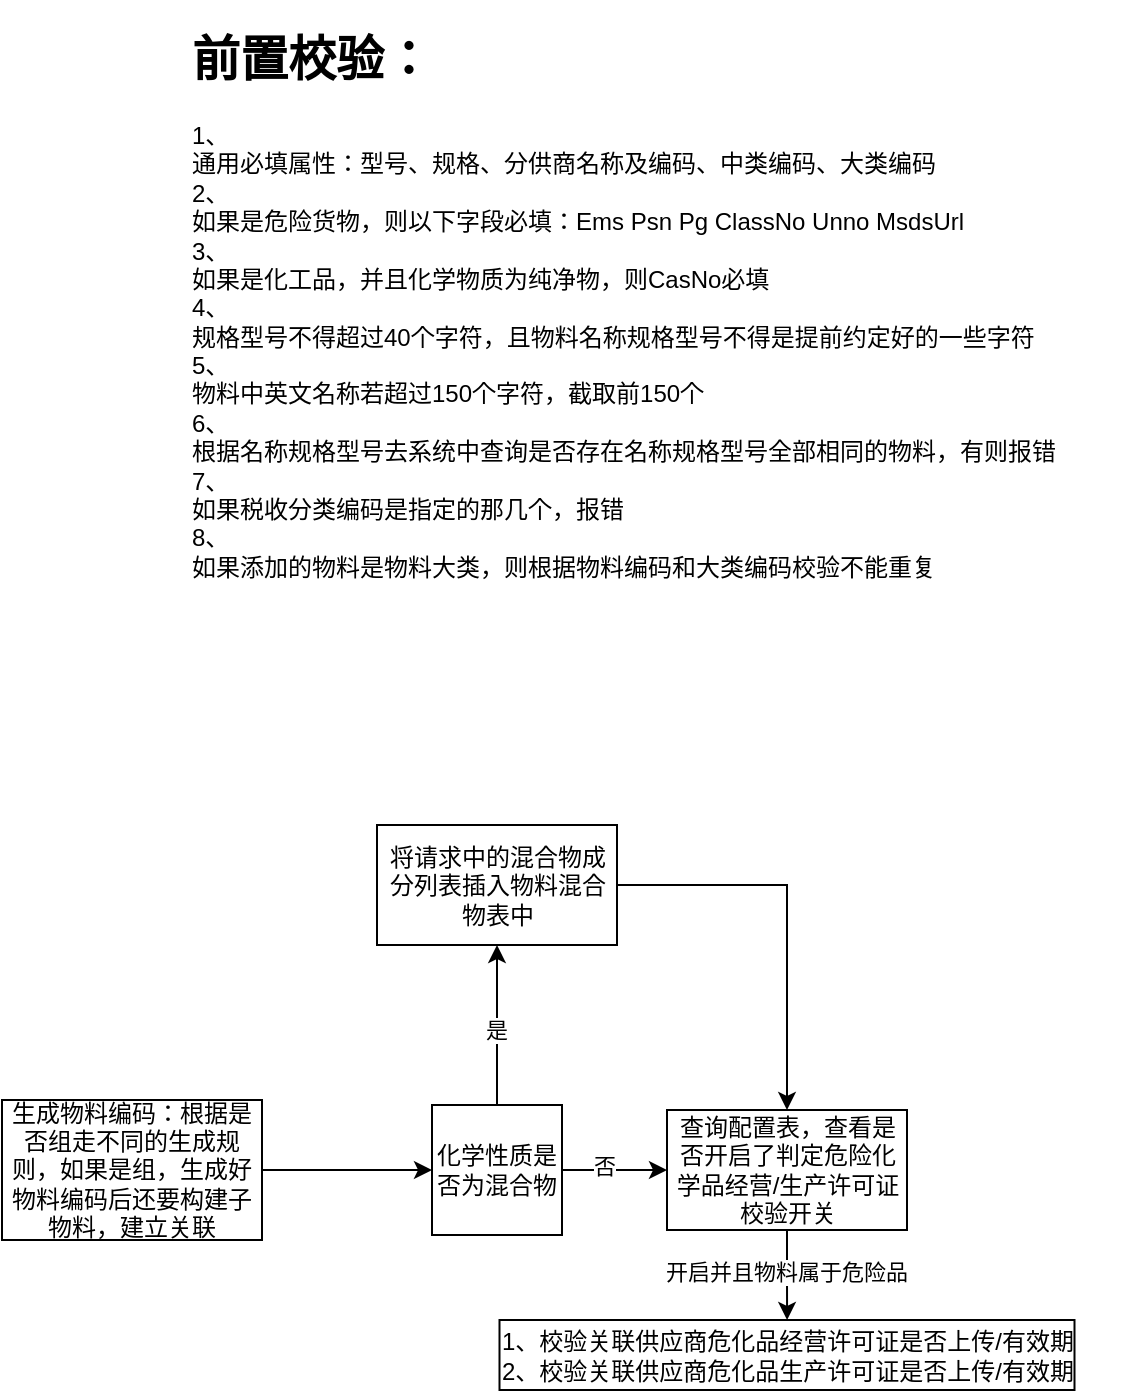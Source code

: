 <mxfile version="22.1.11" type="github">
  <diagram name="第 1 页" id="KGqY5eOQTbdGlDZYk4s8">
    <mxGraphModel dx="648" dy="809" grid="1" gridSize="10" guides="1" tooltips="1" connect="1" arrows="1" fold="1" page="1" pageScale="1" pageWidth="827" pageHeight="1169" math="0" shadow="0">
      <root>
        <mxCell id="0" />
        <mxCell id="1" parent="0" />
        <mxCell id="h73sEmdTAqjSbu8iskxw-2" value="&lt;h1&gt;前置校验：&lt;/h1&gt;&lt;div&gt;1、&lt;/div&gt;通用必填属性：型号、规格、分供商名称及编码、中类编码、大类编码&lt;div&gt;2、&lt;/div&gt;&lt;div&gt;如果是危险货物，则以下字段必填：Ems Psn Pg ClassNo Unno MsdsUrl&lt;/div&gt;&lt;div&gt;3、&lt;/div&gt;如果是化工品，并且化学物质为纯净物，则CasNo必填&lt;br&gt;4、&lt;br&gt;规格型号不得超过40个字符，且物料名称规格型号不得是提前约定好的一些字符&lt;br&gt;5、&lt;br&gt;物料中英文名称若超过150个字符，截取前150个&lt;br&gt;&lt;div style=&quot;border-color: var(--border-color);&quot;&gt;&lt;span style=&quot;background-color: initial;&quot;&gt;6、&lt;/span&gt;&lt;br&gt;&lt;/div&gt;根据名称规格型号去系统中查询是否存在名称规格型号全部相同的物料，有则报错&lt;br&gt;7、&lt;br&gt;如果税收分类编码是指定的那几个，报错&lt;br&gt;8、&lt;br&gt;如果添加的物料是物料大类，则根据物料编码和大类编码校验不能重复" style="text;html=1;strokeColor=none;fillColor=none;spacing=5;spacingTop=-20;whiteSpace=wrap;overflow=hidden;rounded=0;" vertex="1" parent="1">
          <mxGeometry x="100" y="80" width="470" height="370" as="geometry" />
        </mxCell>
        <mxCell id="h73sEmdTAqjSbu8iskxw-6" value="" style="edgeStyle=orthogonalEdgeStyle;rounded=0;orthogonalLoop=1;jettySize=auto;html=1;" edge="1" parent="1" source="h73sEmdTAqjSbu8iskxw-4" target="h73sEmdTAqjSbu8iskxw-5">
          <mxGeometry relative="1" as="geometry" />
        </mxCell>
        <mxCell id="h73sEmdTAqjSbu8iskxw-4" value="生成物料编码：根据是否组走不同的生成规则，如果是组，生成好物料编码后还要构建子物料，建立关联" style="rounded=0;whiteSpace=wrap;html=1;" vertex="1" parent="1">
          <mxGeometry x="10" y="620" width="130" height="70" as="geometry" />
        </mxCell>
        <mxCell id="h73sEmdTAqjSbu8iskxw-8" value="" style="edgeStyle=orthogonalEdgeStyle;rounded=0;orthogonalLoop=1;jettySize=auto;html=1;" edge="1" parent="1" source="h73sEmdTAqjSbu8iskxw-5" target="h73sEmdTAqjSbu8iskxw-7">
          <mxGeometry relative="1" as="geometry" />
        </mxCell>
        <mxCell id="h73sEmdTAqjSbu8iskxw-11" value="是" style="edgeLabel;html=1;align=center;verticalAlign=middle;resizable=0;points=[];" vertex="1" connectable="0" parent="h73sEmdTAqjSbu8iskxw-8">
          <mxGeometry x="-0.054" y="1" relative="1" as="geometry">
            <mxPoint as="offset" />
          </mxGeometry>
        </mxCell>
        <mxCell id="h73sEmdTAqjSbu8iskxw-13" value="" style="edgeStyle=orthogonalEdgeStyle;rounded=0;orthogonalLoop=1;jettySize=auto;html=1;" edge="1" parent="1" source="h73sEmdTAqjSbu8iskxw-5" target="h73sEmdTAqjSbu8iskxw-12">
          <mxGeometry relative="1" as="geometry" />
        </mxCell>
        <mxCell id="h73sEmdTAqjSbu8iskxw-14" value="否" style="edgeLabel;html=1;align=center;verticalAlign=middle;resizable=0;points=[];" vertex="1" connectable="0" parent="h73sEmdTAqjSbu8iskxw-13">
          <mxGeometry x="-0.208" y="2" relative="1" as="geometry">
            <mxPoint as="offset" />
          </mxGeometry>
        </mxCell>
        <mxCell id="h73sEmdTAqjSbu8iskxw-5" value="化学性质是否为混合物" style="whiteSpace=wrap;html=1;rounded=0;" vertex="1" parent="1">
          <mxGeometry x="225" y="622.5" width="65" height="65" as="geometry" />
        </mxCell>
        <mxCell id="h73sEmdTAqjSbu8iskxw-15" style="edgeStyle=orthogonalEdgeStyle;rounded=0;orthogonalLoop=1;jettySize=auto;html=1;entryX=0.5;entryY=0;entryDx=0;entryDy=0;" edge="1" parent="1" source="h73sEmdTAqjSbu8iskxw-7" target="h73sEmdTAqjSbu8iskxw-12">
          <mxGeometry relative="1" as="geometry" />
        </mxCell>
        <mxCell id="h73sEmdTAqjSbu8iskxw-7" value="将请求中的混合物成分列表插入物料混合物表中" style="whiteSpace=wrap;html=1;rounded=0;" vertex="1" parent="1">
          <mxGeometry x="197.5" y="482.5" width="120" height="60" as="geometry" />
        </mxCell>
        <mxCell id="h73sEmdTAqjSbu8iskxw-19" value="" style="edgeStyle=orthogonalEdgeStyle;rounded=0;orthogonalLoop=1;jettySize=auto;html=1;" edge="1" parent="1" source="h73sEmdTAqjSbu8iskxw-12" target="h73sEmdTAqjSbu8iskxw-18">
          <mxGeometry relative="1" as="geometry" />
        </mxCell>
        <mxCell id="h73sEmdTAqjSbu8iskxw-23" value="开启并且物料属于危险品" style="edgeLabel;html=1;align=center;verticalAlign=middle;resizable=0;points=[];" vertex="1" connectable="0" parent="h73sEmdTAqjSbu8iskxw-19">
          <mxGeometry x="-0.1" y="-1" relative="1" as="geometry">
            <mxPoint as="offset" />
          </mxGeometry>
        </mxCell>
        <mxCell id="h73sEmdTAqjSbu8iskxw-12" value="查询配置表，查看是否开启了判定危险化学品经营/生产许可证校验开关" style="whiteSpace=wrap;html=1;rounded=0;" vertex="1" parent="1">
          <mxGeometry x="342.5" y="625" width="120" height="60" as="geometry" />
        </mxCell>
        <mxCell id="h73sEmdTAqjSbu8iskxw-18" value="1、校验关联供应商危化品经营许可证是否上传/有效期&lt;br&gt;2、校验关联供应商危化品生产许可证是否上传/有效期" style="whiteSpace=wrap;html=1;rounded=0;" vertex="1" parent="1">
          <mxGeometry x="258.75" y="730" width="287.5" height="35" as="geometry" />
        </mxCell>
      </root>
    </mxGraphModel>
  </diagram>
</mxfile>

